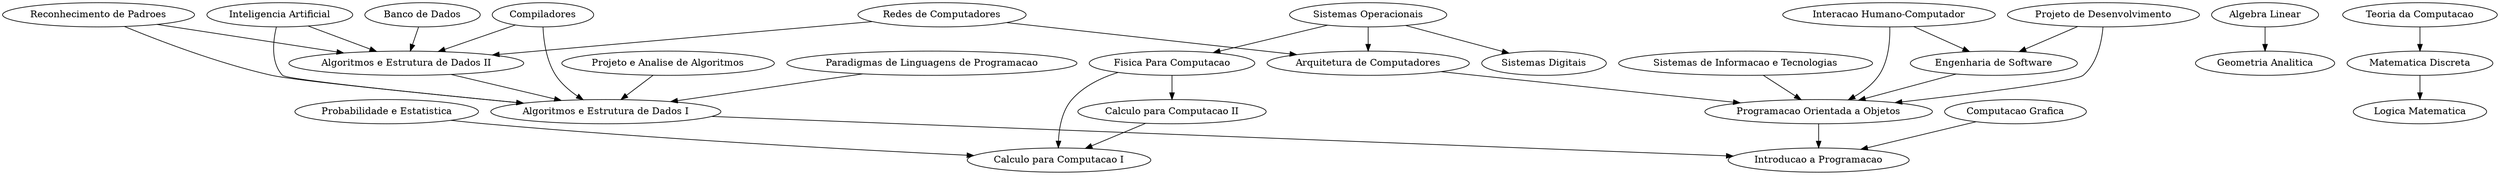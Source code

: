 digraph {
	"Calculo para Computacao II"-> "Calculo para Computacao I" ;
	"Fisica Para Computacao"-> "Calculo para Computacao I" ;
	"Algebra Linear"-> "Geometria Analitica" ;
	"Algoritmos e Estrutura de Dados I"-> "Introducao a Programacao" ;
	"Programacao Orientada a Objetos"-> "Introducao a Programacao" ;
	"Probabilidade e Estatistica"-> "Calculo para Computacao I" ;
	"Matematica Discreta"-> "Logica Matematica" ;
	"Algoritmos e Estrutura de Dados II"-> "Algoritmos e Estrutura de Dados I" ;
	"Arquitetura de Computadores"-> "Programacao Orientada a Objetos" ;
	"Banco de Dados"-> "Algoritmos e Estrutura de Dados II" ;
	"Fisica Para Computacao"-> "Calculo para Computacao II" ;
	"Projeto e Analise de Algoritmos"-> "Algoritmos e Estrutura de Dados I" ;
	"Engenharia de Software"-> "Programacao Orientada a Objetos" ;
	"Paradigmas de Linguagens de Programacao"-> "Algoritmos e Estrutura de Dados I" ;
	"Sistemas de Informacao e Tecnologias"-> "Programacao Orientada a Objetos" ;
	"Sistemas Operacionais"-> "Arquitetura de Computadores" ;
	"Sistemas Operacionais"-> "Sistemas Digitais" ;
	"Sistemas Operacionais"-> "Fisica Para Computacao" ;
	"Inteligencia Artificial"-> "Algoritmos e Estrutura de Dados I" ;
	"Inteligencia Artificial"-> "Algoritmos e Estrutura de Dados II" ;
	"Teoria da Computacao"-> "Matematica Discreta" ;
	"Redes de Computadores"-> "Algoritmos e Estrutura de Dados II" ;
	"Redes de Computadores"-> "Arquitetura de Computadores" ;
	"Computacao Grafica"-> "Introducao a Programacao" ;
	"Compiladores"-> "Algoritmos e Estrutura de Dados I" ;
	"Compiladores"-> "Algoritmos e Estrutura de Dados II" ;
	"Reconhecimento de Padroes"-> "Algoritmos e Estrutura de Dados I" ;
	"Reconhecimento de Padroes"-> "Algoritmos e Estrutura de Dados II" ;
	"Projeto de Desenvolvimento"-> "Programacao Orientada a Objetos" ;
	"Projeto de Desenvolvimento"-> "Engenharia de Software" ;
	"Interacao Humano-Computador"-> "Programacao Orientada a Objetos" ;
	"Interacao Humano-Computador"-> "Engenharia de Software" ;
}
